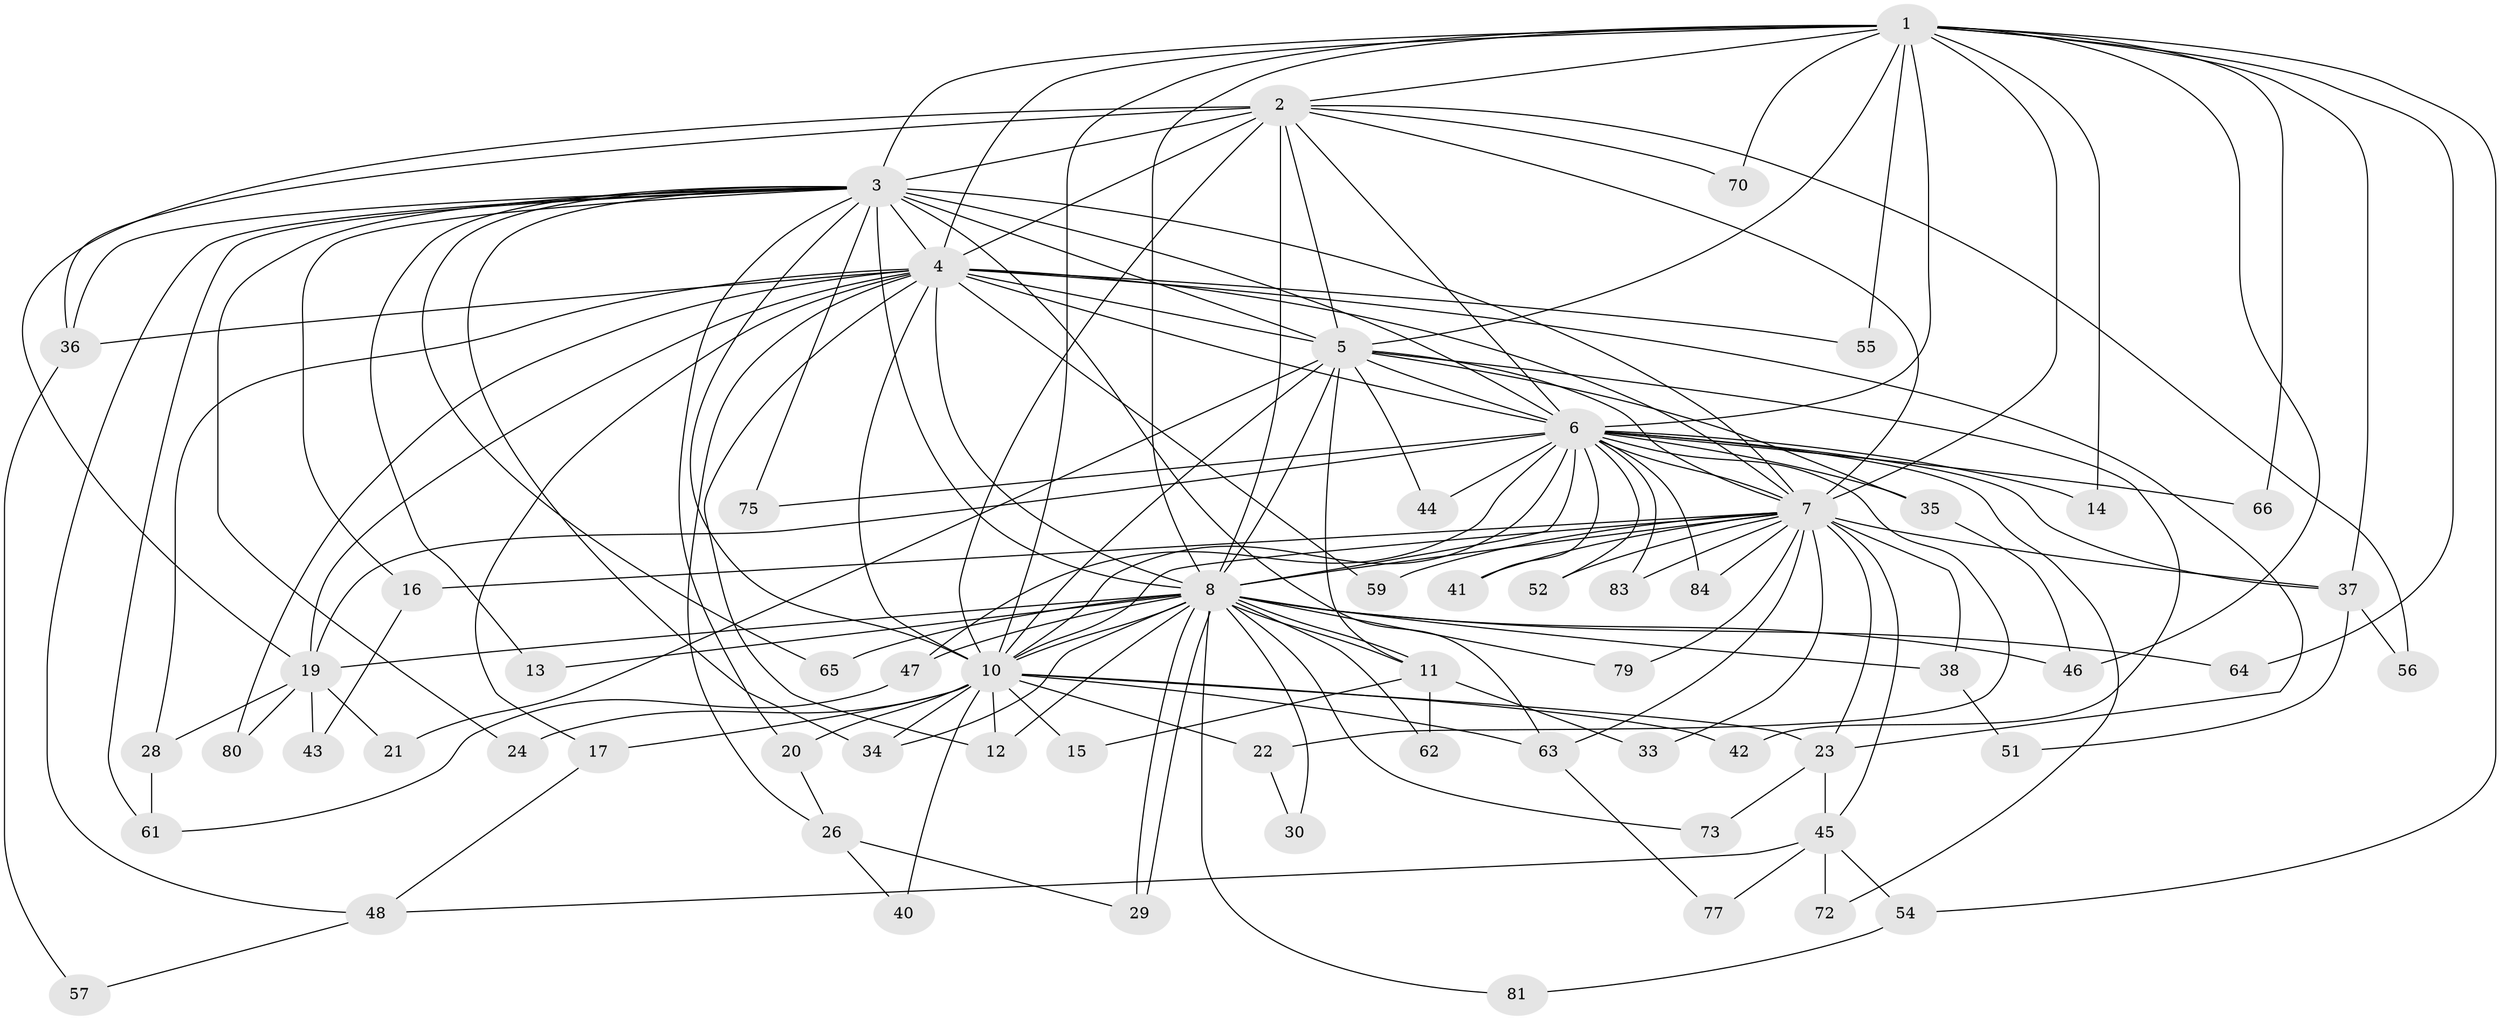 // Generated by graph-tools (version 1.1) at 2025/51/02/27/25 19:51:50]
// undirected, 64 vertices, 159 edges
graph export_dot {
graph [start="1"]
  node [color=gray90,style=filled];
  1 [super="+71"];
  2 [super="+27"];
  3 [super="+9"];
  4 [super="+18"];
  5 [super="+60"];
  6 [super="+82"];
  7 [super="+68"];
  8 [super="+25"];
  10 [super="+58"];
  11 [super="+32"];
  12;
  13;
  14;
  15;
  16 [super="+78"];
  17;
  19 [super="+74"];
  20;
  21;
  22;
  23 [super="+31"];
  24;
  26 [super="+53"];
  28;
  29;
  30;
  33;
  34 [super="+49"];
  35 [super="+69"];
  36 [super="+67"];
  37 [super="+39"];
  38;
  40;
  41;
  42;
  43;
  44;
  45;
  46;
  47;
  48 [super="+50"];
  51;
  52;
  54;
  55;
  56;
  57;
  59;
  61 [super="+76"];
  62;
  63;
  64;
  65;
  66;
  70;
  72;
  73;
  75;
  77;
  79;
  80;
  81;
  83;
  84;
  1 -- 2;
  1 -- 3 [weight=2];
  1 -- 4;
  1 -- 5;
  1 -- 6;
  1 -- 7;
  1 -- 8;
  1 -- 10;
  1 -- 14 [weight=2];
  1 -- 37;
  1 -- 46;
  1 -- 54;
  1 -- 55;
  1 -- 64;
  1 -- 66;
  1 -- 70;
  2 -- 3 [weight=2];
  2 -- 4;
  2 -- 5;
  2 -- 6;
  2 -- 7;
  2 -- 8;
  2 -- 10;
  2 -- 56;
  2 -- 70;
  2 -- 36;
  2 -- 19;
  3 -- 4 [weight=2];
  3 -- 5 [weight=2];
  3 -- 6 [weight=2];
  3 -- 7 [weight=2];
  3 -- 8 [weight=2];
  3 -- 10 [weight=2];
  3 -- 16 [weight=2];
  3 -- 24;
  3 -- 36;
  3 -- 63;
  3 -- 65;
  3 -- 75;
  3 -- 13;
  3 -- 48;
  3 -- 20;
  3 -- 34;
  3 -- 61;
  4 -- 5;
  4 -- 6;
  4 -- 7;
  4 -- 8;
  4 -- 10;
  4 -- 12;
  4 -- 17 [weight=2];
  4 -- 19;
  4 -- 23;
  4 -- 26;
  4 -- 28;
  4 -- 55;
  4 -- 59;
  4 -- 80;
  4 -- 36;
  5 -- 6;
  5 -- 7;
  5 -- 8 [weight=2];
  5 -- 10;
  5 -- 21;
  5 -- 35;
  5 -- 42;
  5 -- 44;
  5 -- 11;
  6 -- 7;
  6 -- 8 [weight=2];
  6 -- 10;
  6 -- 14;
  6 -- 19;
  6 -- 22;
  6 -- 35;
  6 -- 41;
  6 -- 44;
  6 -- 47;
  6 -- 52;
  6 -- 66;
  6 -- 72;
  6 -- 75;
  6 -- 83;
  6 -- 84;
  6 -- 37;
  7 -- 8;
  7 -- 10;
  7 -- 16;
  7 -- 23;
  7 -- 33;
  7 -- 37;
  7 -- 38;
  7 -- 41;
  7 -- 45;
  7 -- 52;
  7 -- 59;
  7 -- 84;
  7 -- 83;
  7 -- 63;
  7 -- 79;
  8 -- 10;
  8 -- 11;
  8 -- 11;
  8 -- 12;
  8 -- 13;
  8 -- 29;
  8 -- 29;
  8 -- 30;
  8 -- 34;
  8 -- 38;
  8 -- 46;
  8 -- 47;
  8 -- 62;
  8 -- 64;
  8 -- 65;
  8 -- 73;
  8 -- 79;
  8 -- 81;
  8 -- 19;
  10 -- 15;
  10 -- 17;
  10 -- 20;
  10 -- 22;
  10 -- 24;
  10 -- 34;
  10 -- 40;
  10 -- 42;
  10 -- 63;
  10 -- 12;
  10 -- 23;
  11 -- 15;
  11 -- 62;
  11 -- 33;
  16 -- 43;
  17 -- 48;
  19 -- 21;
  19 -- 28;
  19 -- 43;
  19 -- 80;
  20 -- 26;
  22 -- 30;
  23 -- 73;
  23 -- 45;
  26 -- 40;
  26 -- 29;
  28 -- 61;
  35 -- 46;
  36 -- 57;
  37 -- 51;
  37 -- 56;
  38 -- 51;
  45 -- 54;
  45 -- 72;
  45 -- 77;
  45 -- 48;
  47 -- 61;
  48 -- 57;
  54 -- 81;
  63 -- 77;
}
